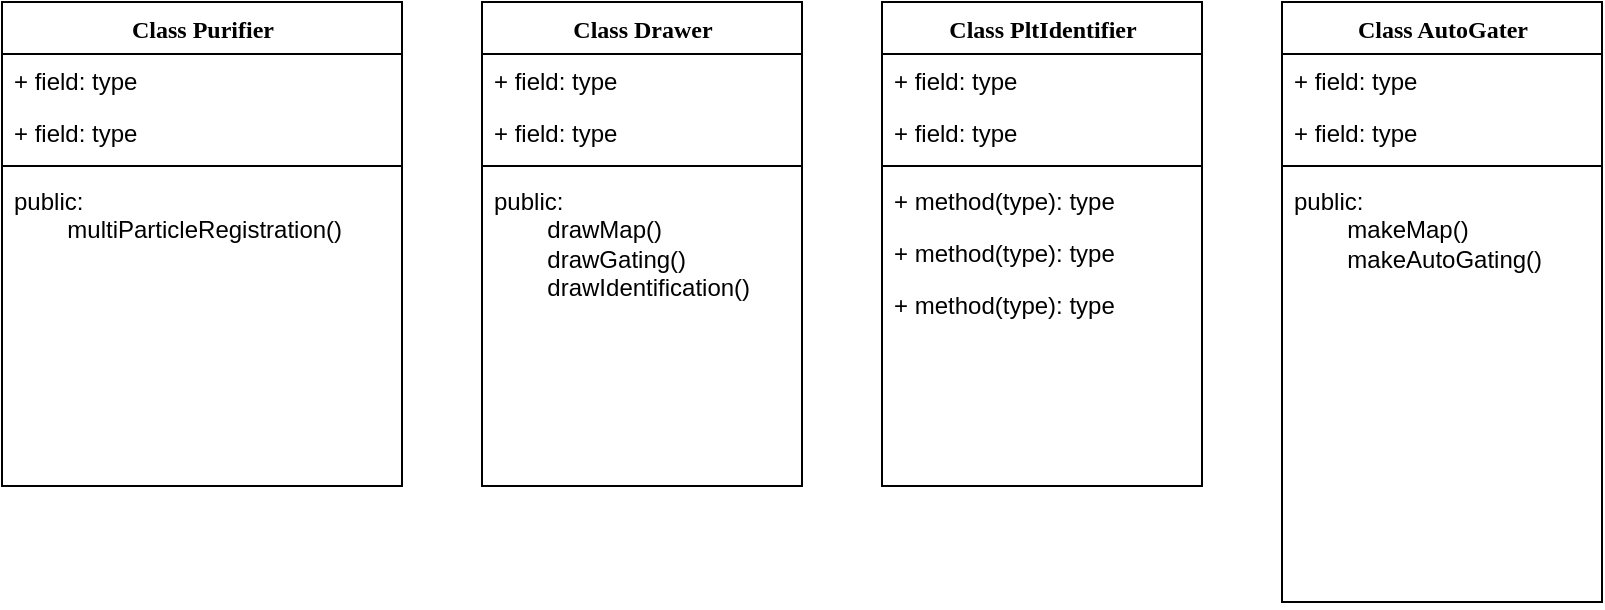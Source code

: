 <mxfile version="24.4.8" type="github">
  <diagram name="Page-1" id="9f46799a-70d6-7492-0946-bef42562c5a5">
    <mxGraphModel dx="880" dy="470" grid="1" gridSize="10" guides="1" tooltips="1" connect="1" arrows="1" fold="1" page="1" pageScale="1" pageWidth="1100" pageHeight="850" background="none" math="0" shadow="0">
      <root>
        <mxCell id="0" />
        <mxCell id="1" parent="0" />
        <mxCell id="78961159f06e98e8-17" value="Class Purifier" style="swimlane;html=1;fontStyle=1;align=center;verticalAlign=top;childLayout=stackLayout;horizontal=1;startSize=26;horizontalStack=0;resizeParent=1;resizeLast=0;collapsible=1;marginBottom=0;swimlaneFillColor=#ffffff;rounded=0;shadow=0;comic=0;labelBackgroundColor=none;strokeWidth=1;fillColor=none;fontFamily=Verdana;fontSize=12" parent="1" vertex="1">
          <mxGeometry x="40" y="40" width="200" height="242" as="geometry" />
        </mxCell>
        <mxCell id="78961159f06e98e8-21" value="+ field: type" style="text;html=1;strokeColor=none;fillColor=none;align=left;verticalAlign=top;spacingLeft=4;spacingRight=4;whiteSpace=wrap;overflow=hidden;rotatable=0;points=[[0,0.5],[1,0.5]];portConstraint=eastwest;" parent="78961159f06e98e8-17" vertex="1">
          <mxGeometry y="26" width="200" height="26" as="geometry" />
        </mxCell>
        <mxCell id="78961159f06e98e8-23" value="+ field: type" style="text;html=1;strokeColor=none;fillColor=none;align=left;verticalAlign=top;spacingLeft=4;spacingRight=4;whiteSpace=wrap;overflow=hidden;rotatable=0;points=[[0,0.5],[1,0.5]];portConstraint=eastwest;" parent="78961159f06e98e8-17" vertex="1">
          <mxGeometry y="52" width="200" height="26" as="geometry" />
        </mxCell>
        <mxCell id="78961159f06e98e8-19" value="" style="line;html=1;strokeWidth=1;fillColor=none;align=left;verticalAlign=middle;spacingTop=-1;spacingLeft=3;spacingRight=3;rotatable=0;labelPosition=right;points=[];portConstraint=eastwest;" parent="78961159f06e98e8-17" vertex="1">
          <mxGeometry y="78" width="200" height="8" as="geometry" />
        </mxCell>
        <mxCell id="78961159f06e98e8-20" value="&lt;div&gt;public:&lt;/div&gt;&lt;div&gt;&lt;span style=&quot;white-space: pre;&quot;&gt;&#x9;&lt;/span&gt;multiParticleRegistration()&lt;/div&gt;&lt;div&gt;&lt;span style=&quot;white-space: pre;&quot;&gt;&#x9;&lt;/span&gt;&lt;br&gt;&lt;/div&gt;" style="text;html=1;strokeColor=none;fillColor=none;align=left;verticalAlign=top;spacingLeft=4;spacingRight=4;whiteSpace=wrap;overflow=hidden;rotatable=0;points=[[0,0.5],[1,0.5]];portConstraint=eastwest;" parent="78961159f06e98e8-17" vertex="1">
          <mxGeometry y="86" width="200" height="154" as="geometry" />
        </mxCell>
        <mxCell id="wx7J5xfifACpZcOcp5uL-2" value="Class Drawer" style="swimlane;html=1;fontStyle=1;align=center;verticalAlign=top;childLayout=stackLayout;horizontal=1;startSize=26;horizontalStack=0;resizeParent=1;resizeLast=0;collapsible=1;marginBottom=0;swimlaneFillColor=#ffffff;rounded=0;shadow=0;comic=0;labelBackgroundColor=none;strokeWidth=1;fillColor=none;fontFamily=Verdana;fontSize=12" vertex="1" parent="1">
          <mxGeometry x="280" y="40" width="160" height="242" as="geometry" />
        </mxCell>
        <mxCell id="wx7J5xfifACpZcOcp5uL-3" value="+ field: type" style="text;html=1;strokeColor=none;fillColor=none;align=left;verticalAlign=top;spacingLeft=4;spacingRight=4;whiteSpace=wrap;overflow=hidden;rotatable=0;points=[[0,0.5],[1,0.5]];portConstraint=eastwest;" vertex="1" parent="wx7J5xfifACpZcOcp5uL-2">
          <mxGeometry y="26" width="160" height="26" as="geometry" />
        </mxCell>
        <mxCell id="wx7J5xfifACpZcOcp5uL-4" value="+ field: type" style="text;html=1;strokeColor=none;fillColor=none;align=left;verticalAlign=top;spacingLeft=4;spacingRight=4;whiteSpace=wrap;overflow=hidden;rotatable=0;points=[[0,0.5],[1,0.5]];portConstraint=eastwest;" vertex="1" parent="wx7J5xfifACpZcOcp5uL-2">
          <mxGeometry y="52" width="160" height="26" as="geometry" />
        </mxCell>
        <mxCell id="wx7J5xfifACpZcOcp5uL-8" value="" style="line;html=1;strokeWidth=1;fillColor=none;align=left;verticalAlign=middle;spacingTop=-1;spacingLeft=3;spacingRight=3;rotatable=0;labelPosition=right;points=[];portConstraint=eastwest;" vertex="1" parent="wx7J5xfifACpZcOcp5uL-2">
          <mxGeometry y="78" width="160" height="8" as="geometry" />
        </mxCell>
        <mxCell id="wx7J5xfifACpZcOcp5uL-9" value="&lt;div&gt;public:&lt;/div&gt;&lt;div&gt;&lt;span style=&quot;white-space: pre;&quot;&gt;&#x9;&lt;/span&gt;drawMap()&lt;/div&gt;&lt;div&gt;&lt;span style=&quot;white-space: pre;&quot;&gt;&#x9;&lt;/span&gt;drawGating()&lt;br&gt;&lt;/div&gt;&lt;div&gt;&lt;span style=&quot;white-space: pre;&quot;&gt;&#x9;drawIdentification()&lt;/span&gt;&lt;/div&gt;&lt;div&gt;&lt;span style=&quot;white-space: pre;&quot;&gt;&#x9;&lt;/span&gt;&lt;span style=&quot;white-space: pre;&quot;&gt;&#x9;&lt;/span&gt;&lt;br&gt;&lt;/div&gt;" style="text;html=1;strokeColor=none;fillColor=none;align=left;verticalAlign=top;spacingLeft=4;spacingRight=4;whiteSpace=wrap;overflow=hidden;rotatable=0;points=[[0,0.5],[1,0.5]];portConstraint=eastwest;" vertex="1" parent="wx7J5xfifACpZcOcp5uL-2">
          <mxGeometry y="86" width="160" height="154" as="geometry" />
        </mxCell>
        <mxCell id="wx7J5xfifACpZcOcp5uL-12" value="Class PltIdentifier" style="swimlane;html=1;fontStyle=1;align=center;verticalAlign=top;childLayout=stackLayout;horizontal=1;startSize=26;horizontalStack=0;resizeParent=1;resizeLast=0;collapsible=1;marginBottom=0;swimlaneFillColor=#ffffff;rounded=0;shadow=0;comic=0;labelBackgroundColor=none;strokeWidth=1;fillColor=none;fontFamily=Verdana;fontSize=12" vertex="1" parent="1">
          <mxGeometry x="480" y="40" width="160" height="242" as="geometry" />
        </mxCell>
        <mxCell id="wx7J5xfifACpZcOcp5uL-15" value="+ field: type" style="text;html=1;strokeColor=none;fillColor=none;align=left;verticalAlign=top;spacingLeft=4;spacingRight=4;whiteSpace=wrap;overflow=hidden;rotatable=0;points=[[0,0.5],[1,0.5]];portConstraint=eastwest;" vertex="1" parent="wx7J5xfifACpZcOcp5uL-12">
          <mxGeometry y="26" width="160" height="26" as="geometry" />
        </mxCell>
        <mxCell id="wx7J5xfifACpZcOcp5uL-16" value="+ field: type" style="text;html=1;strokeColor=none;fillColor=none;align=left;verticalAlign=top;spacingLeft=4;spacingRight=4;whiteSpace=wrap;overflow=hidden;rotatable=0;points=[[0,0.5],[1,0.5]];portConstraint=eastwest;" vertex="1" parent="wx7J5xfifACpZcOcp5uL-12">
          <mxGeometry y="52" width="160" height="26" as="geometry" />
        </mxCell>
        <mxCell id="wx7J5xfifACpZcOcp5uL-18" value="" style="line;html=1;strokeWidth=1;fillColor=none;align=left;verticalAlign=middle;spacingTop=-1;spacingLeft=3;spacingRight=3;rotatable=0;labelPosition=right;points=[];portConstraint=eastwest;" vertex="1" parent="wx7J5xfifACpZcOcp5uL-12">
          <mxGeometry y="78" width="160" height="8" as="geometry" />
        </mxCell>
        <mxCell id="wx7J5xfifACpZcOcp5uL-19" value="+ method(type): type" style="text;html=1;strokeColor=none;fillColor=none;align=left;verticalAlign=top;spacingLeft=4;spacingRight=4;whiteSpace=wrap;overflow=hidden;rotatable=0;points=[[0,0.5],[1,0.5]];portConstraint=eastwest;" vertex="1" parent="wx7J5xfifACpZcOcp5uL-12">
          <mxGeometry y="86" width="160" height="26" as="geometry" />
        </mxCell>
        <mxCell id="wx7J5xfifACpZcOcp5uL-20" value="+ method(type): type" style="text;html=1;strokeColor=none;fillColor=none;align=left;verticalAlign=top;spacingLeft=4;spacingRight=4;whiteSpace=wrap;overflow=hidden;rotatable=0;points=[[0,0.5],[1,0.5]];portConstraint=eastwest;" vertex="1" parent="wx7J5xfifACpZcOcp5uL-12">
          <mxGeometry y="112" width="160" height="26" as="geometry" />
        </mxCell>
        <mxCell id="wx7J5xfifACpZcOcp5uL-21" value="+ method(type): type" style="text;html=1;strokeColor=none;fillColor=none;align=left;verticalAlign=top;spacingLeft=4;spacingRight=4;whiteSpace=wrap;overflow=hidden;rotatable=0;points=[[0,0.5],[1,0.5]];portConstraint=eastwest;" vertex="1" parent="wx7J5xfifACpZcOcp5uL-12">
          <mxGeometry y="138" width="160" height="26" as="geometry" />
        </mxCell>
        <mxCell id="wx7J5xfifACpZcOcp5uL-22" value="Class AutoGater" style="swimlane;html=1;fontStyle=1;align=center;verticalAlign=top;childLayout=stackLayout;horizontal=1;startSize=26;horizontalStack=0;resizeParent=1;resizeLast=0;collapsible=1;marginBottom=0;swimlaneFillColor=#ffffff;rounded=0;shadow=0;comic=0;labelBackgroundColor=none;strokeWidth=1;fillColor=none;fontFamily=Verdana;fontSize=12" vertex="1" parent="1">
          <mxGeometry x="680" y="40" width="160" height="300" as="geometry" />
        </mxCell>
        <mxCell id="wx7J5xfifACpZcOcp5uL-26" value="+ field: type" style="text;html=1;strokeColor=none;fillColor=none;align=left;verticalAlign=top;spacingLeft=4;spacingRight=4;whiteSpace=wrap;overflow=hidden;rotatable=0;points=[[0,0.5],[1,0.5]];portConstraint=eastwest;" vertex="1" parent="wx7J5xfifACpZcOcp5uL-22">
          <mxGeometry y="26" width="160" height="26" as="geometry" />
        </mxCell>
        <mxCell id="wx7J5xfifACpZcOcp5uL-27" value="+ field: type" style="text;html=1;strokeColor=none;fillColor=none;align=left;verticalAlign=top;spacingLeft=4;spacingRight=4;whiteSpace=wrap;overflow=hidden;rotatable=0;points=[[0,0.5],[1,0.5]];portConstraint=eastwest;" vertex="1" parent="wx7J5xfifACpZcOcp5uL-22">
          <mxGeometry y="52" width="160" height="26" as="geometry" />
        </mxCell>
        <mxCell id="wx7J5xfifACpZcOcp5uL-28" value="" style="line;html=1;strokeWidth=1;fillColor=none;align=left;verticalAlign=middle;spacingTop=-1;spacingLeft=3;spacingRight=3;rotatable=0;labelPosition=right;points=[];portConstraint=eastwest;" vertex="1" parent="wx7J5xfifACpZcOcp5uL-22">
          <mxGeometry y="78" width="160" height="8" as="geometry" />
        </mxCell>
        <mxCell id="wx7J5xfifACpZcOcp5uL-29" value="&lt;div&gt;public:&lt;/div&gt;&lt;div&gt;&lt;span style=&quot;white-space: pre;&quot;&gt;&#x9;&lt;/span&gt;makeMap()&lt;/div&gt;&lt;div&gt;&lt;span style=&quot;white-space: pre;&quot;&gt;&#x9;&lt;/span&gt;makeAutoGating()&lt;/div&gt;&lt;div&gt;&lt;span style=&quot;white-space: pre;&quot;&gt;&#x9;&lt;/span&gt;&lt;br&gt;&lt;/div&gt;&lt;div&gt;&lt;span style=&quot;white-space: pre;&quot;&gt;&#x9;&lt;/span&gt;&lt;br&gt;&lt;/div&gt;&lt;div&gt;&lt;br&gt;&lt;/div&gt;" style="text;html=1;strokeColor=none;fillColor=none;align=left;verticalAlign=top;spacingLeft=4;spacingRight=4;whiteSpace=wrap;overflow=hidden;rotatable=0;points=[[0,0.5],[1,0.5]];portConstraint=eastwest;" vertex="1" parent="wx7J5xfifACpZcOcp5uL-22">
          <mxGeometry y="86" width="160" height="214" as="geometry" />
        </mxCell>
      </root>
    </mxGraphModel>
  </diagram>
</mxfile>
